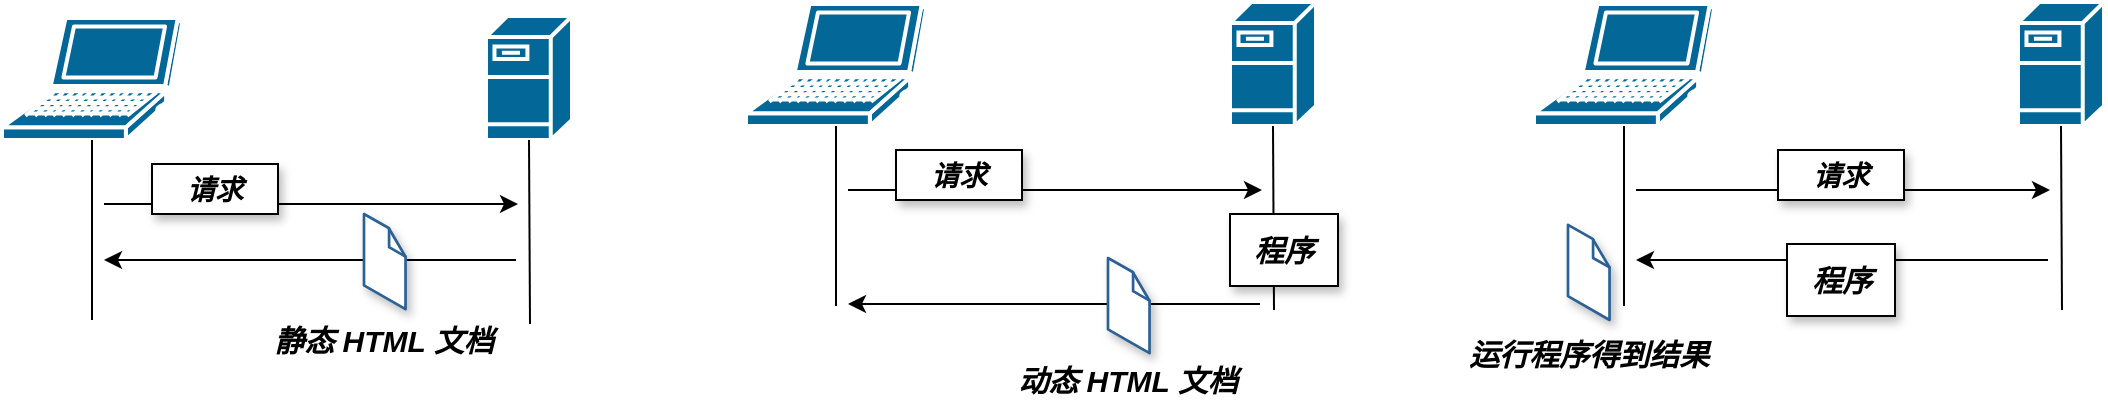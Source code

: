 <mxfile version="14.4.3" type="device"><diagram id="tQgKI4E41lkN1A1pE3sz" name="第 1 页"><mxGraphModel dx="763" dy="570" grid="0" gridSize="10" guides="1" tooltips="1" connect="1" arrows="1" fold="1" page="0" pageScale="1" pageWidth="827" pageHeight="1169" background="none" math="0" shadow="0"><root><mxCell id="0"/><mxCell id="1" parent="0"/><mxCell id="tXlOl51UeIr6OO_rsYp5-13" value="" style="shape=mxgraph.cisco.computers_and_peripherals.laptop;html=1;pointerEvents=1;dashed=0;fillColor=#036897;strokeColor=#ffffff;strokeWidth=2;verticalLabelPosition=bottom;verticalAlign=top;align=center;outlineConnect=0;" vertex="1" parent="1"><mxGeometry x="69" y="201" width="90" height="61" as="geometry"/></mxCell><mxCell id="tXlOl51UeIr6OO_rsYp5-14" value="" style="shape=mxgraph.cisco.servers.fileserver;html=1;pointerEvents=1;dashed=0;fillColor=#036897;strokeColor=#ffffff;strokeWidth=2;verticalLabelPosition=bottom;verticalAlign=top;align=center;outlineConnect=0;" vertex="1" parent="1"><mxGeometry x="311" y="200" width="43" height="62" as="geometry"/></mxCell><mxCell id="tXlOl51UeIr6OO_rsYp5-16" value="" style="endArrow=classic;html=1;" edge="1" parent="1"><mxGeometry width="50" height="50" relative="1" as="geometry"><mxPoint x="120" y="294" as="sourcePoint"/><mxPoint x="327" y="294" as="targetPoint"/></mxGeometry></mxCell><mxCell id="tXlOl51UeIr6OO_rsYp5-17" value="" style="endArrow=classic;html=1;" edge="1" parent="1"><mxGeometry width="50" height="50" relative="1" as="geometry"><mxPoint x="326" y="322" as="sourcePoint"/><mxPoint x="120" y="322" as="targetPoint"/></mxGeometry></mxCell><mxCell id="tXlOl51UeIr6OO_rsYp5-15" value="" style="verticalLabelPosition=bottom;html=1;verticalAlign=top;strokeWidth=1;align=center;outlineConnect=0;dashed=0;outlineConnect=0;shape=mxgraph.aws3d.file;aspect=fixed;strokeColor=#2d6195;fillColor=#ffffff;shadow=1;" vertex="1" parent="1"><mxGeometry x="250" y="299" width="20.77" height="47.6" as="geometry"/></mxCell><mxCell id="tXlOl51UeIr6OO_rsYp5-23" value="&lt;b&gt;&lt;font style=&quot;font-size: 14px&quot;&gt;&lt;i&gt;请求&lt;/i&gt;&lt;/font&gt;&lt;/b&gt;" style="rounded=0;whiteSpace=wrap;html=1;shadow=1;" vertex="1" parent="1"><mxGeometry x="144" y="274" width="63" height="25" as="geometry"/></mxCell><mxCell id="tXlOl51UeIr6OO_rsYp5-24" value="&lt;font style=&quot;font-size: 15px&quot;&gt;&lt;i&gt;&lt;b&gt;静态 HTML 文档&lt;/b&gt;&lt;/i&gt;&lt;/font&gt;" style="text;html=1;strokeColor=none;fillColor=none;align=center;verticalAlign=middle;whiteSpace=wrap;rounded=0;" vertex="1" parent="1"><mxGeometry x="200.27" y="352" width="120.23" height="20" as="geometry"/></mxCell><mxCell id="tXlOl51UeIr6OO_rsYp5-25" value="" style="endArrow=none;html=1;entryX=0.5;entryY=1;entryDx=0;entryDy=0;entryPerimeter=0;" edge="1" parent="1" target="tXlOl51UeIr6OO_rsYp5-14"><mxGeometry width="50" height="50" relative="1" as="geometry"><mxPoint x="333" y="354" as="sourcePoint"/><mxPoint x="417" y="290" as="targetPoint"/></mxGeometry></mxCell><mxCell id="tXlOl51UeIr6OO_rsYp5-26" value="" style="endArrow=none;html=1;entryX=0.5;entryY=1;entryDx=0;entryDy=0;entryPerimeter=0;" edge="1" parent="1" target="tXlOl51UeIr6OO_rsYp5-13"><mxGeometry width="50" height="50" relative="1" as="geometry"><mxPoint x="114" y="352" as="sourcePoint"/><mxPoint x="451" y="296" as="targetPoint"/></mxGeometry></mxCell><mxCell id="tXlOl51UeIr6OO_rsYp5-27" value="" style="shape=mxgraph.cisco.computers_and_peripherals.laptop;html=1;pointerEvents=1;dashed=0;fillColor=#036897;strokeColor=#ffffff;strokeWidth=2;verticalLabelPosition=bottom;verticalAlign=top;align=center;outlineConnect=0;" vertex="1" parent="1"><mxGeometry x="441" y="194" width="90" height="61" as="geometry"/></mxCell><mxCell id="tXlOl51UeIr6OO_rsYp5-28" value="" style="shape=mxgraph.cisco.servers.fileserver;html=1;pointerEvents=1;dashed=0;fillColor=#036897;strokeColor=#ffffff;strokeWidth=2;verticalLabelPosition=bottom;verticalAlign=top;align=center;outlineConnect=0;" vertex="1" parent="1"><mxGeometry x="683" y="193" width="43" height="62" as="geometry"/></mxCell><mxCell id="tXlOl51UeIr6OO_rsYp5-29" value="" style="endArrow=classic;html=1;" edge="1" parent="1"><mxGeometry width="50" height="50" relative="1" as="geometry"><mxPoint x="492" y="287" as="sourcePoint"/><mxPoint x="699" y="287" as="targetPoint"/></mxGeometry></mxCell><mxCell id="tXlOl51UeIr6OO_rsYp5-30" value="" style="endArrow=classic;html=1;" edge="1" parent="1"><mxGeometry width="50" height="50" relative="1" as="geometry"><mxPoint x="698" y="344" as="sourcePoint"/><mxPoint x="492" y="344" as="targetPoint"/></mxGeometry></mxCell><mxCell id="tXlOl51UeIr6OO_rsYp5-31" value="" style="verticalLabelPosition=bottom;html=1;verticalAlign=top;strokeWidth=1;align=center;outlineConnect=0;dashed=0;outlineConnect=0;shape=mxgraph.aws3d.file;aspect=fixed;strokeColor=#2d6195;fillColor=#ffffff;shadow=1;" vertex="1" parent="1"><mxGeometry x="622" y="321" width="20.77" height="47.6" as="geometry"/></mxCell><mxCell id="tXlOl51UeIr6OO_rsYp5-32" value="&lt;b&gt;&lt;font style=&quot;font-size: 14px&quot;&gt;&lt;i&gt;请求&lt;/i&gt;&lt;/font&gt;&lt;/b&gt;" style="rounded=0;whiteSpace=wrap;html=1;shadow=1;" vertex="1" parent="1"><mxGeometry x="516" y="267" width="63" height="25" as="geometry"/></mxCell><mxCell id="tXlOl51UeIr6OO_rsYp5-33" value="&lt;font style=&quot;font-size: 15px&quot;&gt;&lt;i&gt;&lt;b&gt;动态 HTML 文档&lt;/b&gt;&lt;/i&gt;&lt;/font&gt;" style="text;html=1;strokeColor=none;fillColor=none;align=center;verticalAlign=middle;whiteSpace=wrap;rounded=0;" vertex="1" parent="1"><mxGeometry x="572.27" y="372" width="120.23" height="20" as="geometry"/></mxCell><mxCell id="tXlOl51UeIr6OO_rsYp5-34" value="" style="endArrow=none;html=1;entryX=0.5;entryY=1;entryDx=0;entryDy=0;entryPerimeter=0;" edge="1" parent="1" target="tXlOl51UeIr6OO_rsYp5-28"><mxGeometry width="50" height="50" relative="1" as="geometry"><mxPoint x="705" y="347" as="sourcePoint"/><mxPoint x="789" y="283" as="targetPoint"/></mxGeometry></mxCell><mxCell id="tXlOl51UeIr6OO_rsYp5-35" value="" style="endArrow=none;html=1;entryX=0.5;entryY=1;entryDx=0;entryDy=0;entryPerimeter=0;" edge="1" parent="1" target="tXlOl51UeIr6OO_rsYp5-27"><mxGeometry width="50" height="50" relative="1" as="geometry"><mxPoint x="486" y="345" as="sourcePoint"/><mxPoint x="823" y="289" as="targetPoint"/></mxGeometry></mxCell><mxCell id="tXlOl51UeIr6OO_rsYp5-37" value="&lt;font style=&quot;font-size: 15px&quot;&gt;&lt;i&gt;&lt;b&gt;程序&lt;/b&gt;&lt;/i&gt;&lt;/font&gt;" style="rounded=0;whiteSpace=wrap;html=1;shadow=1;" vertex="1" parent="1"><mxGeometry x="683" y="299" width="54" height="36" as="geometry"/></mxCell><mxCell id="tXlOl51UeIr6OO_rsYp5-40" value="" style="shape=mxgraph.cisco.computers_and_peripherals.laptop;html=1;pointerEvents=1;dashed=0;fillColor=#036897;strokeColor=#ffffff;strokeWidth=2;verticalLabelPosition=bottom;verticalAlign=top;align=center;outlineConnect=0;" vertex="1" parent="1"><mxGeometry x="835" y="194" width="90" height="61" as="geometry"/></mxCell><mxCell id="tXlOl51UeIr6OO_rsYp5-41" value="" style="shape=mxgraph.cisco.servers.fileserver;html=1;pointerEvents=1;dashed=0;fillColor=#036897;strokeColor=#ffffff;strokeWidth=2;verticalLabelPosition=bottom;verticalAlign=top;align=center;outlineConnect=0;" vertex="1" parent="1"><mxGeometry x="1077" y="193" width="43" height="62" as="geometry"/></mxCell><mxCell id="tXlOl51UeIr6OO_rsYp5-42" value="" style="endArrow=classic;html=1;" edge="1" parent="1"><mxGeometry width="50" height="50" relative="1" as="geometry"><mxPoint x="886" y="287" as="sourcePoint"/><mxPoint x="1093" y="287" as="targetPoint"/></mxGeometry></mxCell><mxCell id="tXlOl51UeIr6OO_rsYp5-43" value="" style="endArrow=classic;html=1;" edge="1" parent="1"><mxGeometry width="50" height="50" relative="1" as="geometry"><mxPoint x="1092" y="322" as="sourcePoint"/><mxPoint x="886" y="322" as="targetPoint"/></mxGeometry></mxCell><mxCell id="tXlOl51UeIr6OO_rsYp5-44" value="" style="verticalLabelPosition=bottom;html=1;verticalAlign=top;strokeWidth=1;align=center;outlineConnect=0;dashed=0;outlineConnect=0;shape=mxgraph.aws3d.file;aspect=fixed;strokeColor=#2d6195;fillColor=#ffffff;shadow=1;" vertex="1" parent="1"><mxGeometry x="852" y="304.4" width="20.77" height="47.6" as="geometry"/></mxCell><mxCell id="tXlOl51UeIr6OO_rsYp5-45" value="&lt;b&gt;&lt;font style=&quot;font-size: 14px&quot;&gt;&lt;i&gt;请求&lt;/i&gt;&lt;/font&gt;&lt;/b&gt;" style="rounded=0;whiteSpace=wrap;html=1;shadow=1;" vertex="1" parent="1"><mxGeometry x="957" y="267" width="63" height="25" as="geometry"/></mxCell><mxCell id="tXlOl51UeIr6OO_rsYp5-46" value="&lt;span style=&quot;font-size: 15px&quot;&gt;&lt;b&gt;&lt;i&gt;运行程序得到结果&lt;/i&gt;&lt;/b&gt;&lt;/span&gt;" style="text;html=1;strokeColor=none;fillColor=none;align=center;verticalAlign=middle;whiteSpace=wrap;rounded=0;" vertex="1" parent="1"><mxGeometry x="794.89" y="359" width="135" height="20" as="geometry"/></mxCell><mxCell id="tXlOl51UeIr6OO_rsYp5-47" value="" style="endArrow=none;html=1;entryX=0.5;entryY=1;entryDx=0;entryDy=0;entryPerimeter=0;" edge="1" target="tXlOl51UeIr6OO_rsYp5-41" parent="1"><mxGeometry width="50" height="50" relative="1" as="geometry"><mxPoint x="1099" y="347" as="sourcePoint"/><mxPoint x="1183" y="283" as="targetPoint"/></mxGeometry></mxCell><mxCell id="tXlOl51UeIr6OO_rsYp5-48" value="" style="endArrow=none;html=1;entryX=0.5;entryY=1;entryDx=0;entryDy=0;entryPerimeter=0;" edge="1" target="tXlOl51UeIr6OO_rsYp5-40" parent="1"><mxGeometry width="50" height="50" relative="1" as="geometry"><mxPoint x="880" y="345" as="sourcePoint"/><mxPoint x="1217" y="289" as="targetPoint"/></mxGeometry></mxCell><mxCell id="tXlOl51UeIr6OO_rsYp5-49" value="&lt;font style=&quot;font-size: 15px&quot;&gt;&lt;i&gt;&lt;b&gt;程序&lt;/b&gt;&lt;/i&gt;&lt;/font&gt;" style="rounded=0;whiteSpace=wrap;html=1;shadow=1;" vertex="1" parent="1"><mxGeometry x="961.5" y="314" width="54" height="36" as="geometry"/></mxCell></root></mxGraphModel></diagram></mxfile>